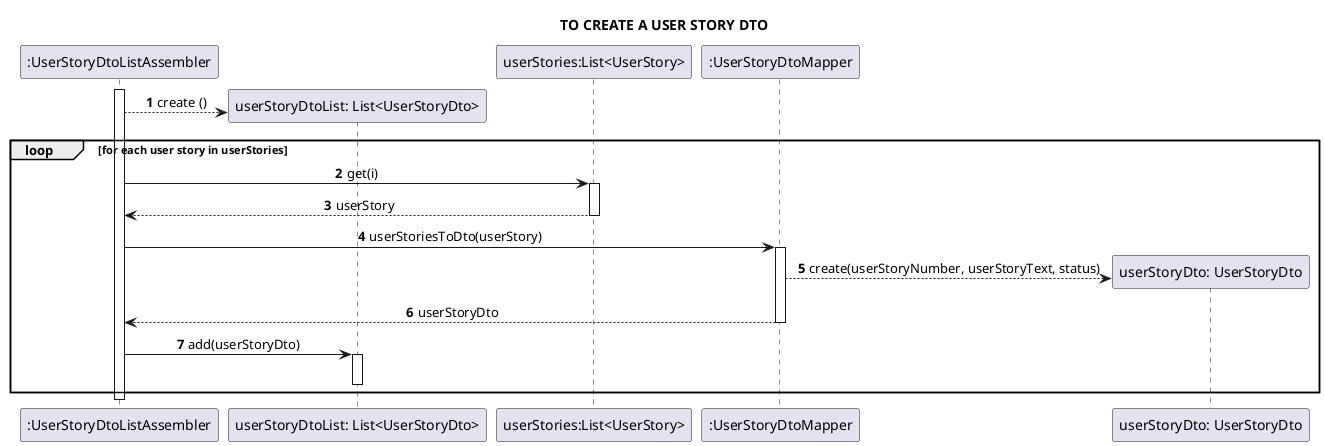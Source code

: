@startuml
skinparam sequenceMessageAlign center
title TO CREATE A USER STORY DTO
autonumber

participant ":UserStoryDtoListAssembler" as builder
participant "userStoryDtoList: List<UserStoryDto>" as listUsDto
participant "userStories:List<UserStory>" as userStories
participant ":UserStoryDtoMapper" as mapper
participant "userStoryDto: UserStoryDto" as usDto

activate builder

create listUsDto
builder --> listUsDto: create ()

loop for each user story in userStories
builder -> userStories: get(i)
activate userStories

builder <-- userStories: userStory
deactivate userStories


builder -> mapper: userStoriesToDto(userStory)
activate mapper
create usDto
mapper --> usDto: create(userStoryNumber, userStoryText, status)
mapper --> builder: userStoryDto
deactivate mapper
builder -> listUsDto: add(userStoryDto)
activate listUsDto
deactivate listUsDto
end loop

deactivate builder
@enduml
